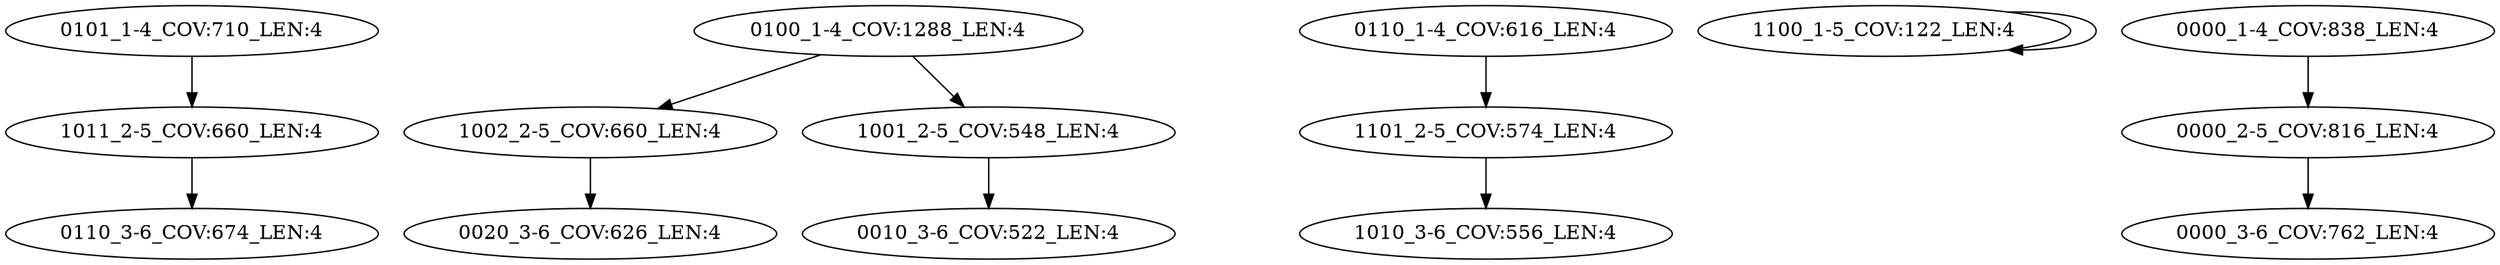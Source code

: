 digraph G {
    "1011_2-5_COV:660_LEN:4" -> "0110_3-6_COV:674_LEN:4";
    "1002_2-5_COV:660_LEN:4" -> "0020_3-6_COV:626_LEN:4";
    "0100_1-4_COV:1288_LEN:4" -> "1002_2-5_COV:660_LEN:4";
    "0100_1-4_COV:1288_LEN:4" -> "1001_2-5_COV:548_LEN:4";
    "0110_1-4_COV:616_LEN:4" -> "1101_2-5_COV:574_LEN:4";
    "1100_1-5_COV:122_LEN:4" -> "1100_1-5_COV:122_LEN:4";
    "0000_2-5_COV:816_LEN:4" -> "0000_3-6_COV:762_LEN:4";
    "0000_1-4_COV:838_LEN:4" -> "0000_2-5_COV:816_LEN:4";
    "1001_2-5_COV:548_LEN:4" -> "0010_3-6_COV:522_LEN:4";
    "1101_2-5_COV:574_LEN:4" -> "1010_3-6_COV:556_LEN:4";
    "0101_1-4_COV:710_LEN:4" -> "1011_2-5_COV:660_LEN:4";
}
